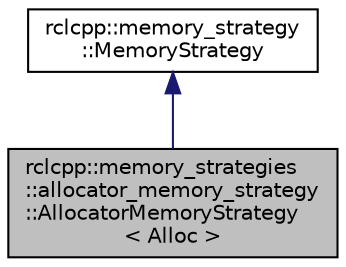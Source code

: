 digraph "rclcpp::memory_strategies::allocator_memory_strategy::AllocatorMemoryStrategy&lt; Alloc &gt;"
{
  edge [fontname="Helvetica",fontsize="10",labelfontname="Helvetica",labelfontsize="10"];
  node [fontname="Helvetica",fontsize="10",shape=record];
  Node2 [label="rclcpp::memory_strategies\l::allocator_memory_strategy\l::AllocatorMemoryStrategy\l\< Alloc \>",height=0.2,width=0.4,color="black", fillcolor="grey75", style="filled", fontcolor="black"];
  Node3 -> Node2 [dir="back",color="midnightblue",fontsize="10",style="solid",fontname="Helvetica"];
  Node3 [label="rclcpp::memory_strategy\l::MemoryStrategy",height=0.2,width=0.4,color="black", fillcolor="white", style="filled",URL="$classrclcpp_1_1memory__strategy_1_1MemoryStrategy.html",tooltip="Delegate for handling memory allocations while the Executor is executing. "];
}
